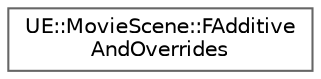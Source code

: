 digraph "Graphical Class Hierarchy"
{
 // INTERACTIVE_SVG=YES
 // LATEX_PDF_SIZE
  bgcolor="transparent";
  edge [fontname=Helvetica,fontsize=10,labelfontname=Helvetica,labelfontsize=10];
  node [fontname=Helvetica,fontsize=10,shape=box,height=0.2,width=0.4];
  rankdir="LR";
  Node0 [id="Node000000",label="UE::MovieScene::FAdditive\lAndOverrides",height=0.2,width=0.4,color="grey40", fillcolor="white", style="filled",URL="$df/d32/structUE_1_1MovieScene_1_1FAdditiveAndOverrides.html",tooltip="Structure for holding the sorted blending order data for the additive and override data."];
}
